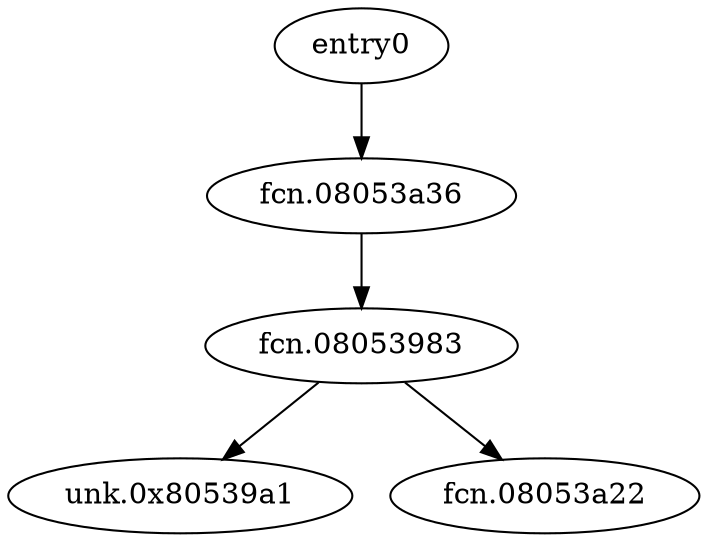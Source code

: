 digraph code {
  "0x08052d68" [label="entry0"];
  "0x08052d68" -> "0x08053a36";
  "0x08053a36" [label="fcn.08053a36"];
  "0x08053a36" [label="fcn.08053a36"];
  "0x08053a36" -> "0x08053983";
  "0x08053983" [label="fcn.08053983"];
  "0x08053983" [label="fcn.08053983"];
  "0x08053983" -> "0x080539a1";
  "0x080539a1" [label="unk.0x80539a1"];
  "0x08053983" -> "0x08053a22";
  "0x08053a22" [label="fcn.08053a22"];
}